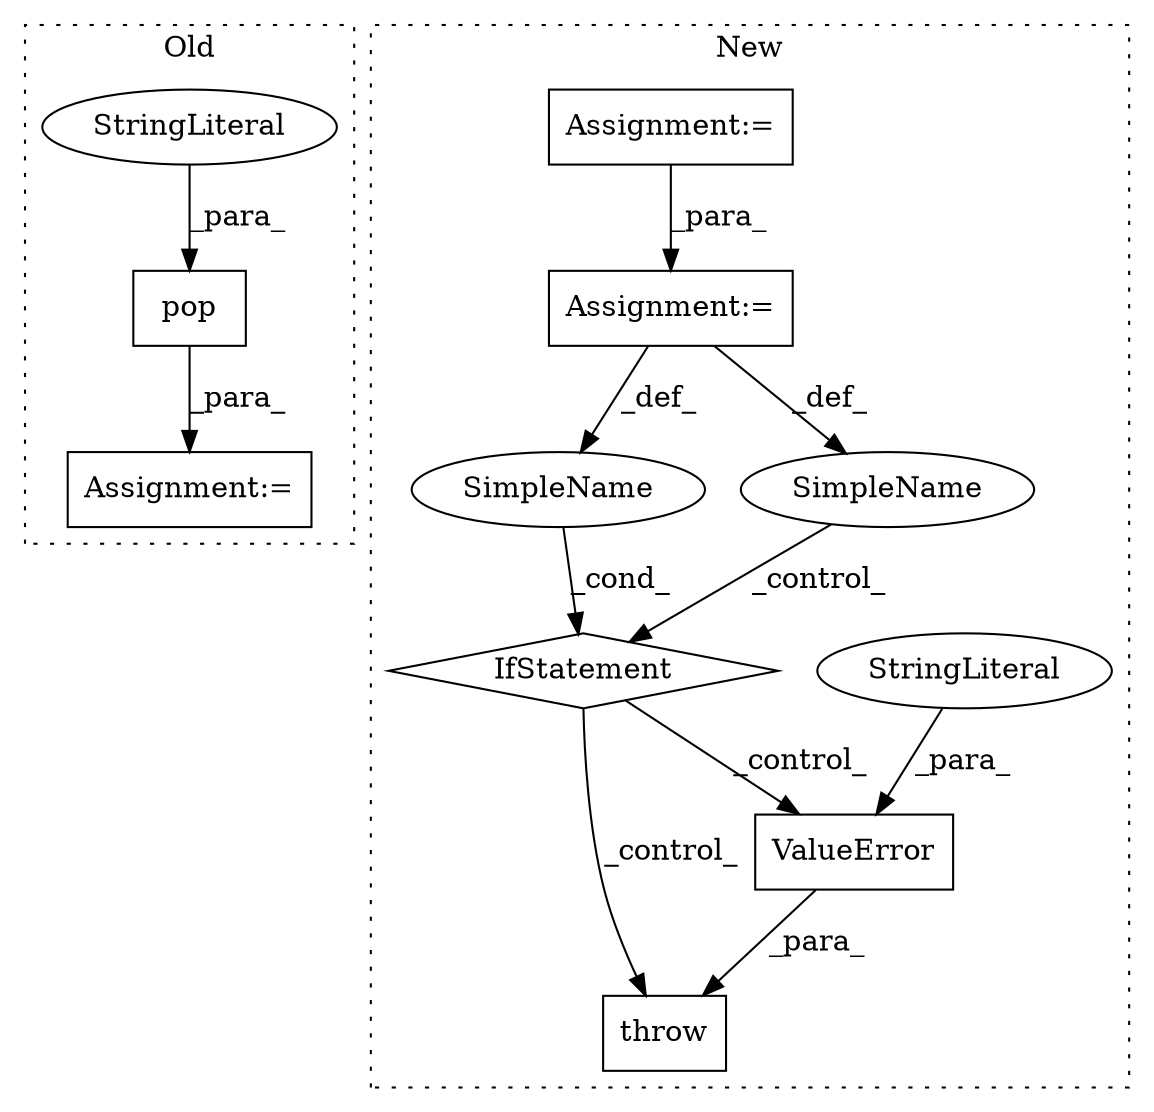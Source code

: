 digraph G {
subgraph cluster0 {
1 [label="pop" a="32" s="3202,3221" l="4,1" shape="box"];
7 [label="Assignment:=" a="7" s="3194" l="1" shape="box"];
10 [label="StringLiteral" a="45" s="3206" l="15" shape="ellipse"];
label = "Old";
style="dotted";
}
subgraph cluster1 {
2 [label="ValueError" a="32" s="4435,4490" l="11,1" shape="box"];
3 [label="throw" a="53" s="4429" l="6" shape="box"];
4 [label="IfStatement" a="25" s="4154,4202" l="16,2" shape="diamond"];
5 [label="SimpleName" a="42" s="" l="" shape="ellipse"];
6 [label="SimpleName" a="42" s="" l="" shape="ellipse"];
8 [label="Assignment:=" a="7" s="3267" l="1" shape="box"];
9 [label="StringLiteral" a="45" s="4446" l="44" shape="ellipse"];
11 [label="Assignment:=" a="7" s="3352" l="24" shape="box"];
label = "New";
style="dotted";
}
1 -> 7 [label="_para_"];
2 -> 3 [label="_para_"];
4 -> 2 [label="_control_"];
4 -> 3 [label="_control_"];
5 -> 4 [label="_cond_"];
6 -> 4 [label="_control_"];
8 -> 5 [label="_def_"];
8 -> 6 [label="_def_"];
9 -> 2 [label="_para_"];
10 -> 1 [label="_para_"];
11 -> 8 [label="_para_"];
}
